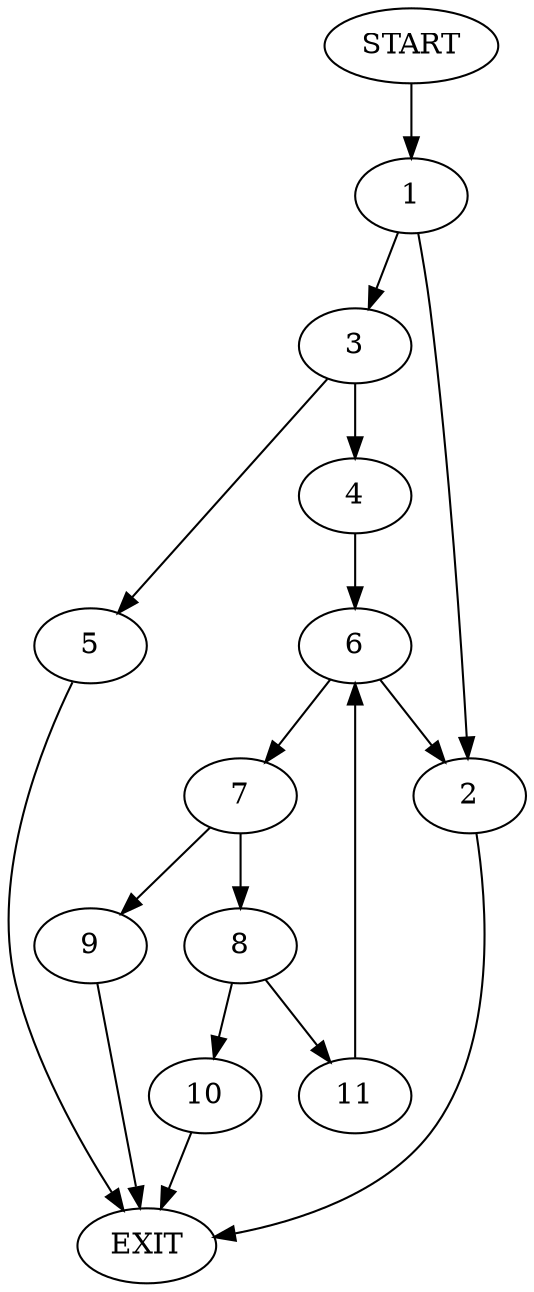 digraph {
0 [label="START"]
12 [label="EXIT"]
0 -> 1
1 -> 2
1 -> 3
2 -> 12
3 -> 4
3 -> 5
4 -> 6
5 -> 12
6 -> 2
6 -> 7
7 -> 8
7 -> 9
8 -> 10
8 -> 11
9 -> 12
11 -> 6
10 -> 12
}
